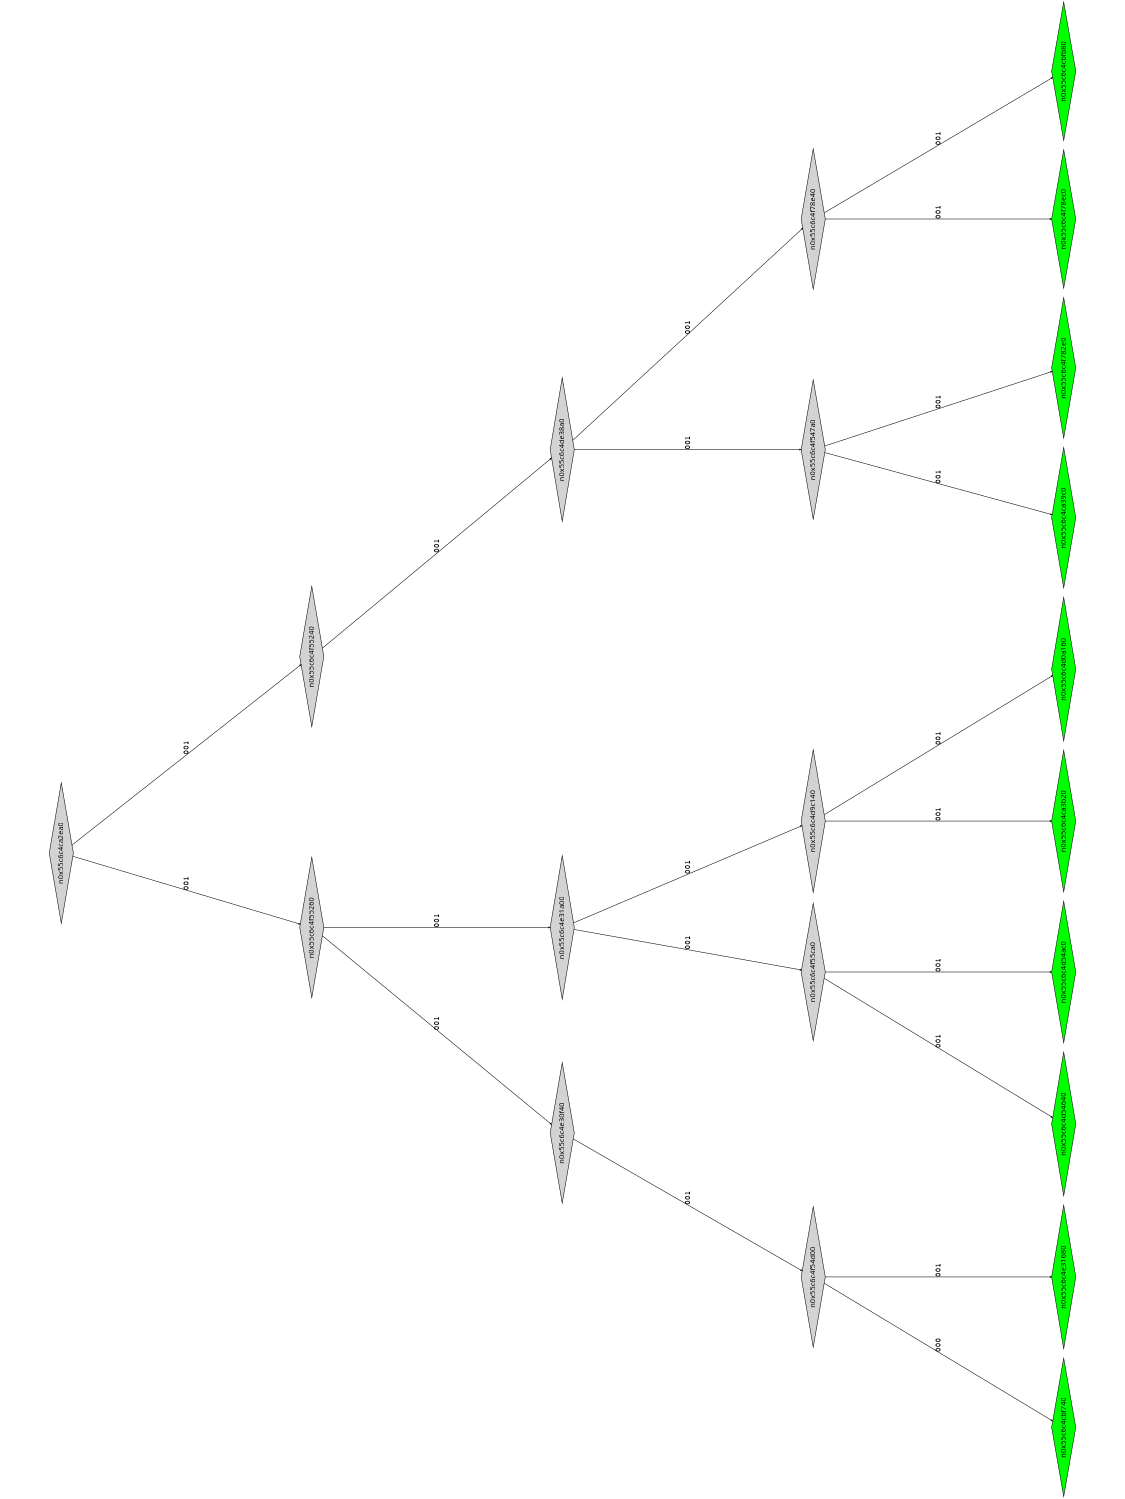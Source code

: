 digraph G {
	size="10,7.5";
	ratio=fill;
	rotate=90;
	center = "true";
	node [style="filled",width=.1,height=.1,fontname="Terminus"]
	edge [arrowsize=.3]
	n0x55c6c4ca2ea0 [shape=diamond];
	n0x55c6c4ca2ea0 -> n0x55c6c4f55260 [label=001];
	n0x55c6c4ca2ea0 -> n0x55c6c4f55240 [label=001];
	n0x55c6c4f55240 [shape=diamond];
	n0x55c6c4f55240 -> n0x55c6c4de38a0 [label=001];
	n0x55c6c4de38a0 [shape=diamond];
	n0x55c6c4de38a0 -> n0x55c6c4f547a0 [label=001];
	n0x55c6c4de38a0 -> n0x55c6c4f78e40 [label=001];
	n0x55c6c4f78e40 [shape=diamond];
	n0x55c6c4f78e40 -> n0x55c6c4f78ec0 [label=001];
	n0x55c6c4f78e40 -> n0x55c6c4cbfb80 [label=001];
	n0x55c6c4cbfb80 [shape=diamond,fillcolor=green];
	n0x55c6c4f78ec0 [shape=diamond,fillcolor=green];
	n0x55c6c4f547a0 [shape=diamond];
	n0x55c6c4f547a0 -> n0x55c6c4ca39c0 [label=001];
	n0x55c6c4f547a0 -> n0x55c6c4f782e0 [label=001];
	n0x55c6c4f782e0 [shape=diamond,fillcolor=green];
	n0x55c6c4ca39c0 [shape=diamond,fillcolor=green];
	n0x55c6c4f55260 [shape=diamond];
	n0x55c6c4f55260 -> n0x55c6c4e30f40 [label=001];
	n0x55c6c4f55260 -> n0x55c6c4e31a00 [label=001];
	n0x55c6c4e31a00 [shape=diamond];
	n0x55c6c4e31a00 -> n0x55c6c4f55ca0 [label=001];
	n0x55c6c4e31a00 -> n0x55c6c4d9c140 [label=001];
	n0x55c6c4d9c140 [shape=diamond];
	n0x55c6c4d9c140 -> n0x55c6c4ca3b20 [label=001];
	n0x55c6c4d9c140 -> n0x55c6c4d0a160 [label=001];
	n0x55c6c4d0a160 [shape=diamond,fillcolor=green];
	n0x55c6c4ca3b20 [shape=diamond,fillcolor=green];
	n0x55c6c4f55ca0 [shape=diamond];
	n0x55c6c4f55ca0 -> n0x55c6c4d54640 [label=001];
	n0x55c6c4f55ca0 -> n0x55c6c4d54ac0 [label=001];
	n0x55c6c4d54ac0 [shape=diamond,fillcolor=green];
	n0x55c6c4d54640 [shape=diamond,fillcolor=green];
	n0x55c6c4e30f40 [shape=diamond];
	n0x55c6c4e30f40 -> n0x55c6c4f54d00 [label=001];
	n0x55c6c4f54d00 [shape=diamond];
	n0x55c6c4f54d00 -> n0x55c6c4cbf740 [label=000];
	n0x55c6c4f54d00 -> n0x55c6c4e31680 [label=001];
	n0x55c6c4e31680 [shape=diamond,fillcolor=green];
	n0x55c6c4cbf740 [shape=diamond,fillcolor=green];
}
